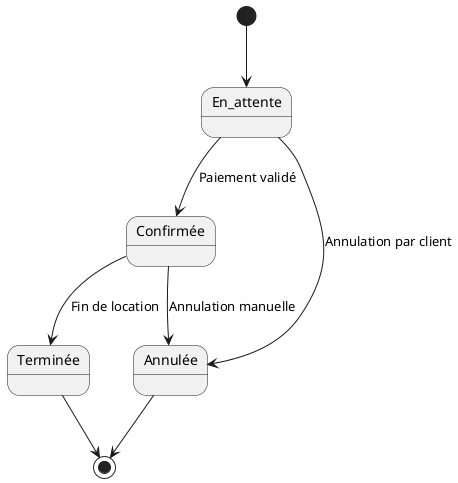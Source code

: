 @startuml
[*] --> En_attente

En_attente --> Confirmée : Paiement validé
En_attente --> Annulée : Annulation par client

Confirmée --> Annulée : Annulation manuelle
Confirmée --> Terminée : Fin de location

Annulée --> [*]
Terminée --> [*]
@enduml
